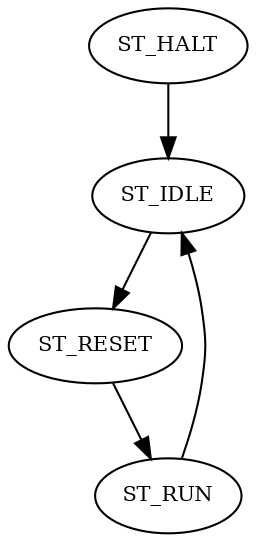 digraph G {
node [fontsize=10];
ST_HALT -> ST_IDLE;
ST_IDLE -> ST_RESET;
ST_RUN -> ST_IDLE;
ST_RESET -> ST_RUN;
}